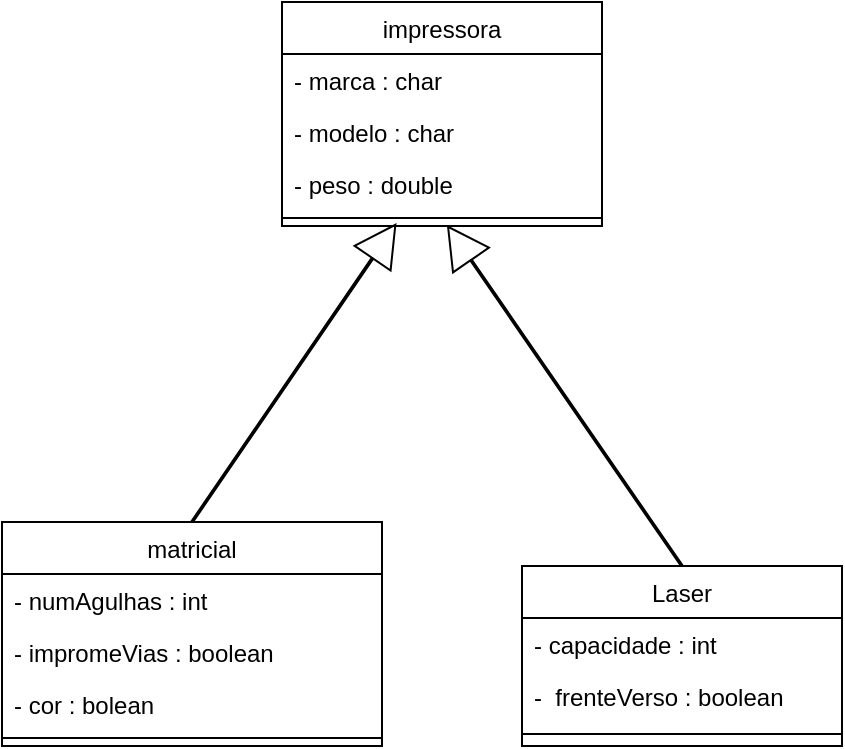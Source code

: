 <mxfile version="19.0.3" type="device"><diagram id="C5RBs43oDa-KdzZeNtuy" name="Page-1"><mxGraphModel dx="868" dy="593" grid="1" gridSize="10" guides="1" tooltips="1" connect="1" arrows="1" fold="1" page="1" pageScale="1" pageWidth="827" pageHeight="1169" math="0" shadow="0"><root><mxCell id="WIyWlLk6GJQsqaUBKTNV-0"/><mxCell id="WIyWlLk6GJQsqaUBKTNV-1" parent="WIyWlLk6GJQsqaUBKTNV-0"/><mxCell id="zkfFHV4jXpPFQw0GAbJ--6" value="matricial" style="swimlane;fontStyle=0;align=center;verticalAlign=top;childLayout=stackLayout;horizontal=1;startSize=26;horizontalStack=0;resizeParent=1;resizeLast=0;collapsible=1;marginBottom=0;rounded=0;shadow=0;strokeWidth=1;" parent="WIyWlLk6GJQsqaUBKTNV-1" vertex="1"><mxGeometry x="100" y="660" width="190" height="112" as="geometry"><mxRectangle x="130" y="380" width="160" height="26" as="alternateBounds"/></mxGeometry></mxCell><mxCell id="zkfFHV4jXpPFQw0GAbJ--7" value="- numAgulhas : int" style="text;align=left;verticalAlign=top;spacingLeft=4;spacingRight=4;overflow=hidden;rotatable=0;points=[[0,0.5],[1,0.5]];portConstraint=eastwest;" parent="zkfFHV4jXpPFQw0GAbJ--6" vertex="1"><mxGeometry y="26" width="190" height="26" as="geometry"/></mxCell><mxCell id="zkfFHV4jXpPFQw0GAbJ--8" value="- impromeVias : boolean" style="text;align=left;verticalAlign=top;spacingLeft=4;spacingRight=4;overflow=hidden;rotatable=0;points=[[0,0.5],[1,0.5]];portConstraint=eastwest;rounded=0;shadow=0;html=0;" parent="zkfFHV4jXpPFQw0GAbJ--6" vertex="1"><mxGeometry y="52" width="190" height="26" as="geometry"/></mxCell><mxCell id="tgP8PUp_ZW1R-JqZW-4v-0" value="- cor : bolean" style="text;align=left;verticalAlign=top;spacingLeft=4;spacingRight=4;overflow=hidden;rotatable=0;points=[[0,0.5],[1,0.5]];portConstraint=eastwest;" parent="zkfFHV4jXpPFQw0GAbJ--6" vertex="1"><mxGeometry y="78" width="190" height="26" as="geometry"/></mxCell><mxCell id="zkfFHV4jXpPFQw0GAbJ--9" value="" style="line;html=1;strokeWidth=1;align=left;verticalAlign=middle;spacingTop=-1;spacingLeft=3;spacingRight=3;rotatable=0;labelPosition=right;points=[];portConstraint=eastwest;" parent="zkfFHV4jXpPFQw0GAbJ--6" vertex="1"><mxGeometry y="104" width="190" height="8" as="geometry"/></mxCell><mxCell id="tgP8PUp_ZW1R-JqZW-4v-5" value="impressora&#10;" style="swimlane;fontStyle=0;align=center;verticalAlign=top;childLayout=stackLayout;horizontal=1;startSize=26;horizontalStack=0;resizeParent=1;resizeLast=0;collapsible=1;marginBottom=0;rounded=0;shadow=0;strokeWidth=1;" parent="WIyWlLk6GJQsqaUBKTNV-1" vertex="1"><mxGeometry x="240" y="400" width="160" height="112" as="geometry"><mxRectangle x="340" y="380" width="170" height="26" as="alternateBounds"/></mxGeometry></mxCell><mxCell id="tgP8PUp_ZW1R-JqZW-4v-6" value="- marca : char" style="text;align=left;verticalAlign=top;spacingLeft=4;spacingRight=4;overflow=hidden;rotatable=0;points=[[0,0.5],[1,0.5]];portConstraint=eastwest;" parent="tgP8PUp_ZW1R-JqZW-4v-5" vertex="1"><mxGeometry y="26" width="160" height="26" as="geometry"/></mxCell><mxCell id="IHe_XSvBJZxnKfNFQMVb-0" value="- modelo : char" style="text;align=left;verticalAlign=top;spacingLeft=4;spacingRight=4;overflow=hidden;rotatable=0;points=[[0,0.5],[1,0.5]];portConstraint=eastwest;" vertex="1" parent="tgP8PUp_ZW1R-JqZW-4v-5"><mxGeometry y="52" width="160" height="26" as="geometry"/></mxCell><mxCell id="tgP8PUp_ZW1R-JqZW-4v-8" value="- peso : double" style="text;align=left;verticalAlign=top;spacingLeft=4;spacingRight=4;overflow=hidden;rotatable=0;points=[[0,0.5],[1,0.5]];portConstraint=eastwest;" parent="tgP8PUp_ZW1R-JqZW-4v-5" vertex="1"><mxGeometry y="78" width="160" height="26" as="geometry"/></mxCell><mxCell id="tgP8PUp_ZW1R-JqZW-4v-9" value="" style="line;html=1;strokeWidth=1;align=left;verticalAlign=middle;spacingTop=-1;spacingLeft=3;spacingRight=3;rotatable=0;labelPosition=right;points=[];portConstraint=eastwest;" parent="tgP8PUp_ZW1R-JqZW-4v-5" vertex="1"><mxGeometry y="104" width="160" height="8" as="geometry"/></mxCell><mxCell id="tgP8PUp_ZW1R-JqZW-4v-16" value="Laser" style="swimlane;fontStyle=0;align=center;verticalAlign=top;childLayout=stackLayout;horizontal=1;startSize=26;horizontalStack=0;resizeParent=1;resizeLast=0;collapsible=1;marginBottom=0;rounded=0;shadow=0;strokeWidth=1;" parent="WIyWlLk6GJQsqaUBKTNV-1" vertex="1"><mxGeometry x="360" y="682" width="160" height="90" as="geometry"><mxRectangle x="340" y="380" width="170" height="26" as="alternateBounds"/></mxGeometry></mxCell><mxCell id="tgP8PUp_ZW1R-JqZW-4v-17" value="- capacidade : int" style="text;align=left;verticalAlign=top;spacingLeft=4;spacingRight=4;overflow=hidden;rotatable=0;points=[[0,0.5],[1,0.5]];portConstraint=eastwest;" parent="tgP8PUp_ZW1R-JqZW-4v-16" vertex="1"><mxGeometry y="26" width="160" height="26" as="geometry"/></mxCell><mxCell id="tgP8PUp_ZW1R-JqZW-4v-18" value="-  frenteVerso : boolean" style="text;align=left;verticalAlign=top;spacingLeft=4;spacingRight=4;overflow=hidden;rotatable=0;points=[[0,0.5],[1,0.5]];portConstraint=eastwest;" parent="tgP8PUp_ZW1R-JqZW-4v-16" vertex="1"><mxGeometry y="52" width="160" height="28" as="geometry"/></mxCell><mxCell id="tgP8PUp_ZW1R-JqZW-4v-20" value="" style="line;html=1;strokeWidth=1;align=left;verticalAlign=middle;spacingTop=-1;spacingLeft=3;spacingRight=3;rotatable=0;labelPosition=right;points=[];portConstraint=eastwest;" parent="tgP8PUp_ZW1R-JqZW-4v-16" vertex="1"><mxGeometry y="80" width="160" height="8" as="geometry"/></mxCell><mxCell id="tgP8PUp_ZW1R-JqZW-4v-42" value="" style="shape=flexArrow;endArrow=classic;html=1;rounded=0;shadow=0;labelBackgroundColor=default;sketch=0;fontFamily=Helvetica;fontSize=11;fontColor=default;strokeColor=#000000;strokeWidth=1;width=0.833;endSize=6.392;exitX=0.5;exitY=0;exitDx=0;exitDy=0;" parent="WIyWlLk6GJQsqaUBKTNV-1" source="tgP8PUp_ZW1R-JqZW-4v-16" target="tgP8PUp_ZW1R-JqZW-4v-9" edge="1"><mxGeometry width="50" height="50" relative="1" as="geometry"><mxPoint x="370" y="390" as="sourcePoint"/><mxPoint x="380" y="265" as="targetPoint"/><Array as="points"/></mxGeometry></mxCell><mxCell id="tgP8PUp_ZW1R-JqZW-4v-54" value="" style="shape=flexArrow;endArrow=classic;html=1;rounded=0;shadow=0;labelBackgroundColor=default;sketch=0;fontFamily=Helvetica;fontSize=11;fontColor=default;strokeColor=#000000;strokeWidth=1;width=0.833;endSize=6.392;exitX=0.5;exitY=0;exitDx=0;exitDy=0;entryX=0.356;entryY=0.875;entryDx=0;entryDy=0;entryPerimeter=0;" parent="WIyWlLk6GJQsqaUBKTNV-1" source="zkfFHV4jXpPFQw0GAbJ--6" target="tgP8PUp_ZW1R-JqZW-4v-9" edge="1"><mxGeometry width="50" height="50" relative="1" as="geometry"><mxPoint x="530" y="746" as="sourcePoint"/><mxPoint x="310" y="520" as="targetPoint"/><Array as="points"/></mxGeometry></mxCell></root></mxGraphModel></diagram></mxfile>